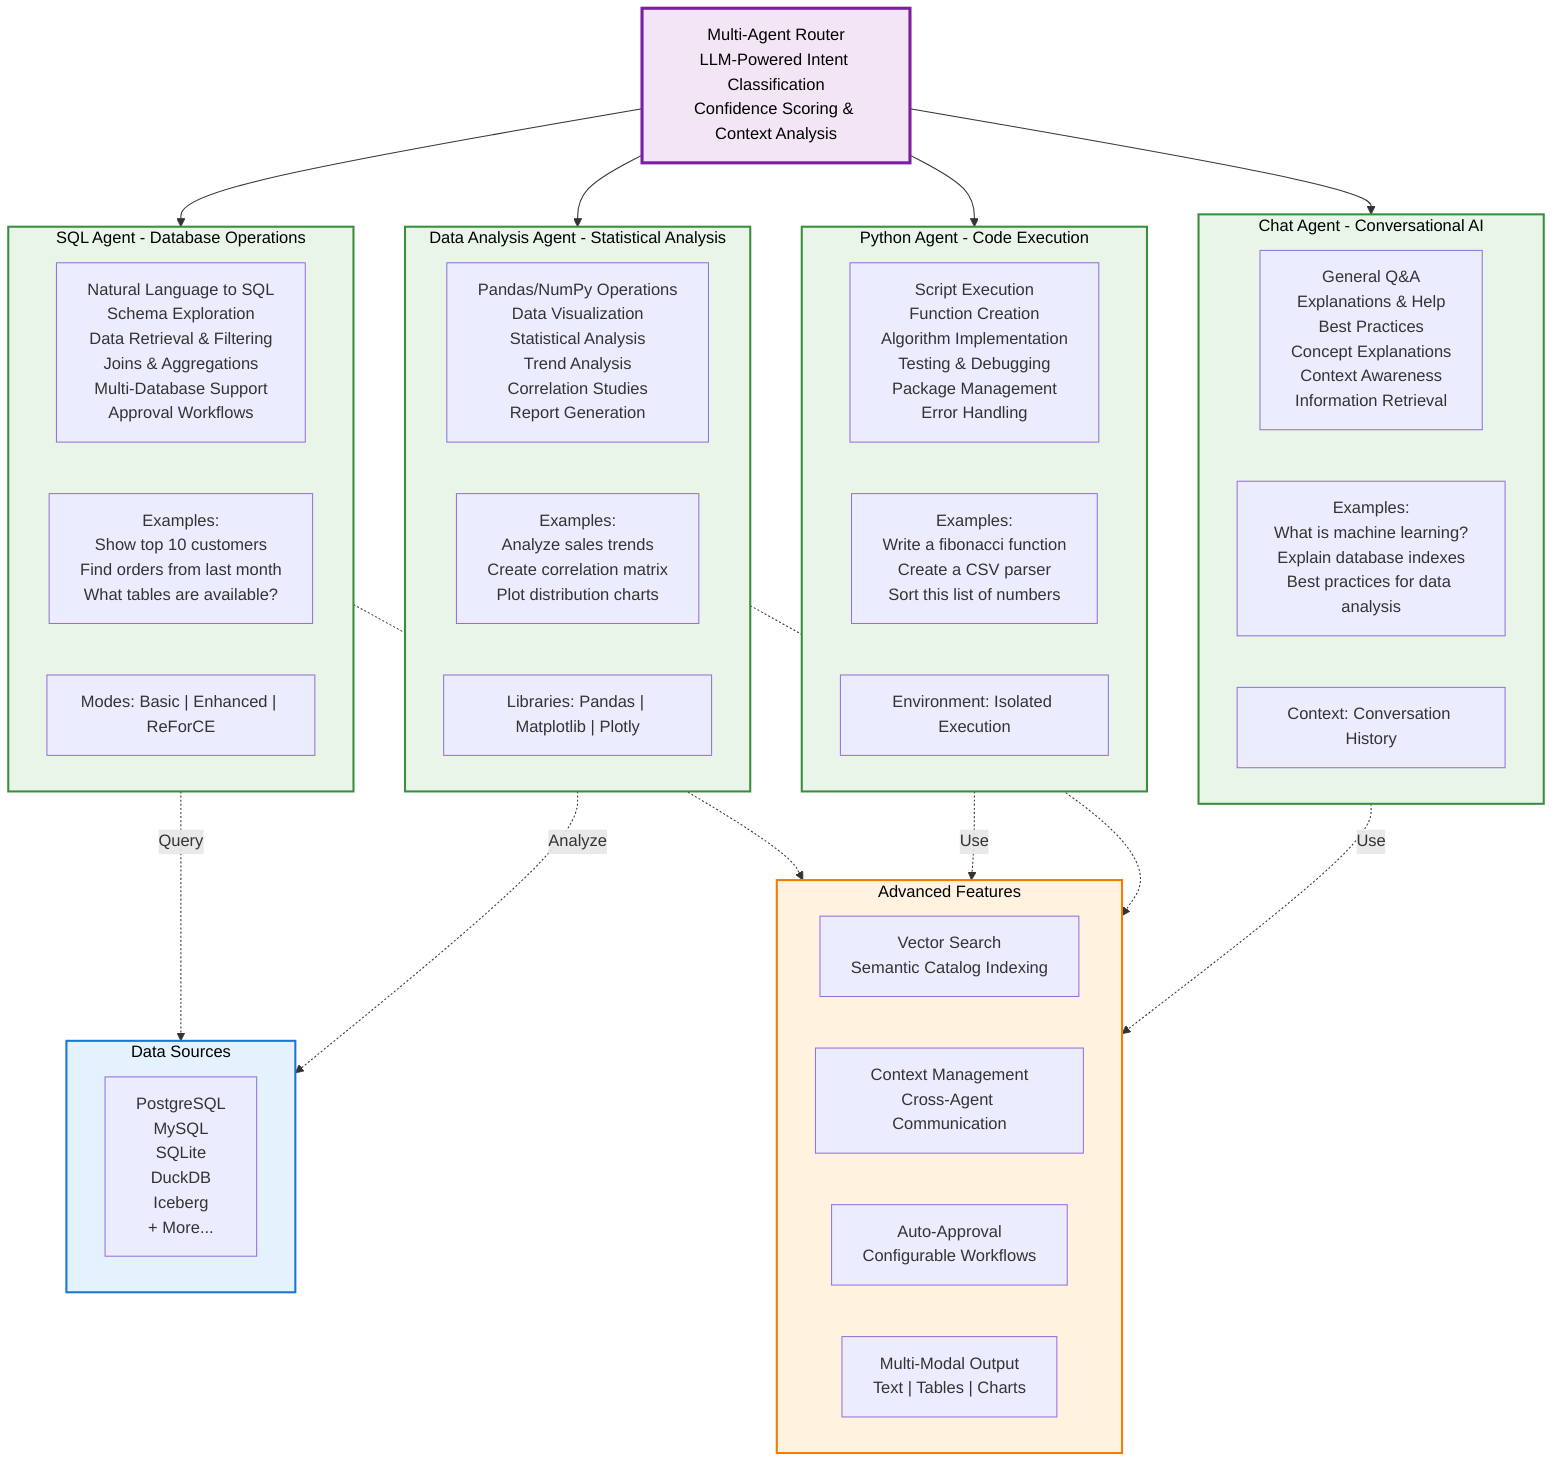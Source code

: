 graph TB
    %% Central Router
    Router["Multi-Agent Router<br/>LLM-Powered Intent Classification<br/>Confidence Scoring & Context Analysis"]
    
    %% SQL Agent Card
    subgraph SQL ["SQL Agent - Database Operations"]
        SQLFeatures["Natural Language to SQL<br/>Schema Exploration<br/>Data Retrieval & Filtering<br/>Joins & Aggregations<br/>Multi-Database Support<br/>Approval Workflows"]
        SQLExamples["Examples:<br/>Show top 10 customers<br/>Find orders from last month<br/>What tables are available?"]
        SQLModes["Modes: Basic | Enhanced | ReForCE"]
    end
    
    %% Python Agent Card
    subgraph Python ["Python Agent - Code Execution"]
        PythonFeatures["Script Execution<br/>Function Creation<br/>Algorithm Implementation<br/>Testing & Debugging<br/>Package Management<br/>Error Handling"]
        PythonExamples["Examples:<br/>Write a fibonacci function<br/>Create a CSV parser<br/>Sort this list of numbers"]
        PythonEnv["Environment: Isolated Execution"]
    end
    
    %% Data Analysis Agent Card  
    subgraph Analysis ["Data Analysis Agent - Statistical Analysis"]
        AnalysisFeatures["Pandas/NumPy Operations<br/>Data Visualization<br/>Statistical Analysis<br/>Trend Analysis<br/>Correlation Studies<br/>Report Generation"]
        AnalysisExamples["Examples:<br/>Analyze sales trends<br/>Create correlation matrix<br/>Plot distribution charts"]
        AnalysisLibs["Libraries: Pandas | Matplotlib | Plotly"]
    end
    
    %% Chat Agent Card
    subgraph Chat ["Chat Agent - Conversational AI"]
        ChatFeatures["General Q&A<br/>Explanations & Help<br/>Best Practices<br/>Concept Explanations<br/>Context Awareness<br/>Information Retrieval"]
        ChatExamples["Examples:<br/>What is machine learning?<br/>Explain database indexes<br/>Best practices for data analysis"]
        ChatContext["Context: Conversation History"]
    end
    
    %% Data Sources
    subgraph DataSources ["Data Sources"]
        DB["PostgreSQL<br/>MySQL<br/>SQLite<br/>DuckDB<br/>Iceberg<br/>+ More..."]
    end
    
    %% Advanced Features
    subgraph Advanced ["Advanced Features"]
        VectorSearch["Vector Search<br/>Semantic Catalog Indexing"]
        ContextMgmt["Context Management<br/>Cross-Agent Communication"]
        AutoApproval["Auto-Approval<br/>Configurable Workflows"]
        MultiModal["Multi-Modal Output<br/>Text | Tables | Charts"]
    end
    
    %% Connections
    Router --> SQL
    Router --> Python  
    Router --> Analysis
    Router --> Chat
    
    SQL -.->|Query| DataSources
    Analysis -.->|Analyze| DataSources
    
    SQL -.->|Use| Advanced
    Python -.->|Use| Advanced
    Analysis -.->|Use| Advanced
    Chat -.->|Use| Advanced
    
    %% Styling
    classDef routerStyle fill:#f3e5f5,stroke:#7b1fa2,stroke-width:3px,color:#000
    classDef agentStyle fill:#e8f5e8,stroke:#388e3c,stroke-width:2px,color:#000
    classDef dataStyle fill:#e3f2fd,stroke:#1976d2,stroke-width:2px,color:#000
    classDef advancedStyle fill:#fff3e0,stroke:#f57c00,stroke-width:2px,color:#000
    
    class Router routerStyle
    class SQL,Python,Analysis,Chat agentStyle
    class DataSources dataStyle
    class Advanced advancedStyle